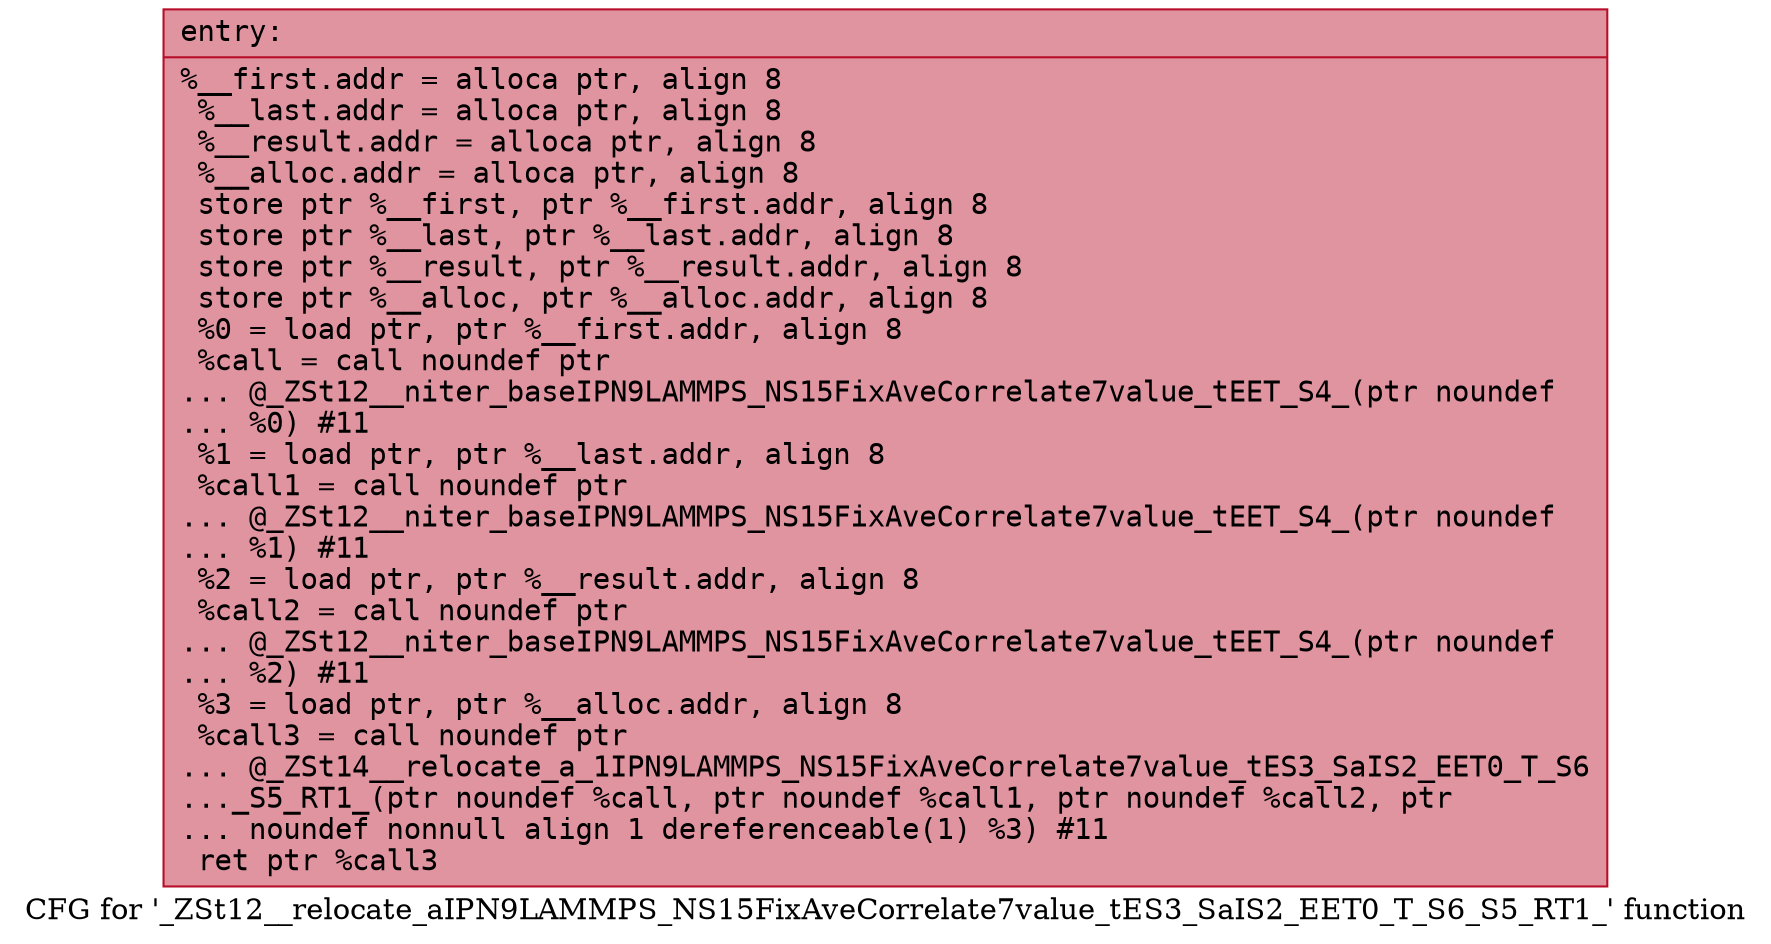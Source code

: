 digraph "CFG for '_ZSt12__relocate_aIPN9LAMMPS_NS15FixAveCorrelate7value_tES3_SaIS2_EET0_T_S6_S5_RT1_' function" {
	label="CFG for '_ZSt12__relocate_aIPN9LAMMPS_NS15FixAveCorrelate7value_tES3_SaIS2_EET0_T_S6_S5_RT1_' function";

	Node0x55703aa75620 [shape=record,color="#b70d28ff", style=filled, fillcolor="#b70d2870" fontname="Courier",label="{entry:\l|  %__first.addr = alloca ptr, align 8\l  %__last.addr = alloca ptr, align 8\l  %__result.addr = alloca ptr, align 8\l  %__alloc.addr = alloca ptr, align 8\l  store ptr %__first, ptr %__first.addr, align 8\l  store ptr %__last, ptr %__last.addr, align 8\l  store ptr %__result, ptr %__result.addr, align 8\l  store ptr %__alloc, ptr %__alloc.addr, align 8\l  %0 = load ptr, ptr %__first.addr, align 8\l  %call = call noundef ptr\l... @_ZSt12__niter_baseIPN9LAMMPS_NS15FixAveCorrelate7value_tEET_S4_(ptr noundef\l... %0) #11\l  %1 = load ptr, ptr %__last.addr, align 8\l  %call1 = call noundef ptr\l... @_ZSt12__niter_baseIPN9LAMMPS_NS15FixAveCorrelate7value_tEET_S4_(ptr noundef\l... %1) #11\l  %2 = load ptr, ptr %__result.addr, align 8\l  %call2 = call noundef ptr\l... @_ZSt12__niter_baseIPN9LAMMPS_NS15FixAveCorrelate7value_tEET_S4_(ptr noundef\l... %2) #11\l  %3 = load ptr, ptr %__alloc.addr, align 8\l  %call3 = call noundef ptr\l... @_ZSt14__relocate_a_1IPN9LAMMPS_NS15FixAveCorrelate7value_tES3_SaIS2_EET0_T_S6\l..._S5_RT1_(ptr noundef %call, ptr noundef %call1, ptr noundef %call2, ptr\l... noundef nonnull align 1 dereferenceable(1) %3) #11\l  ret ptr %call3\l}"];
}
